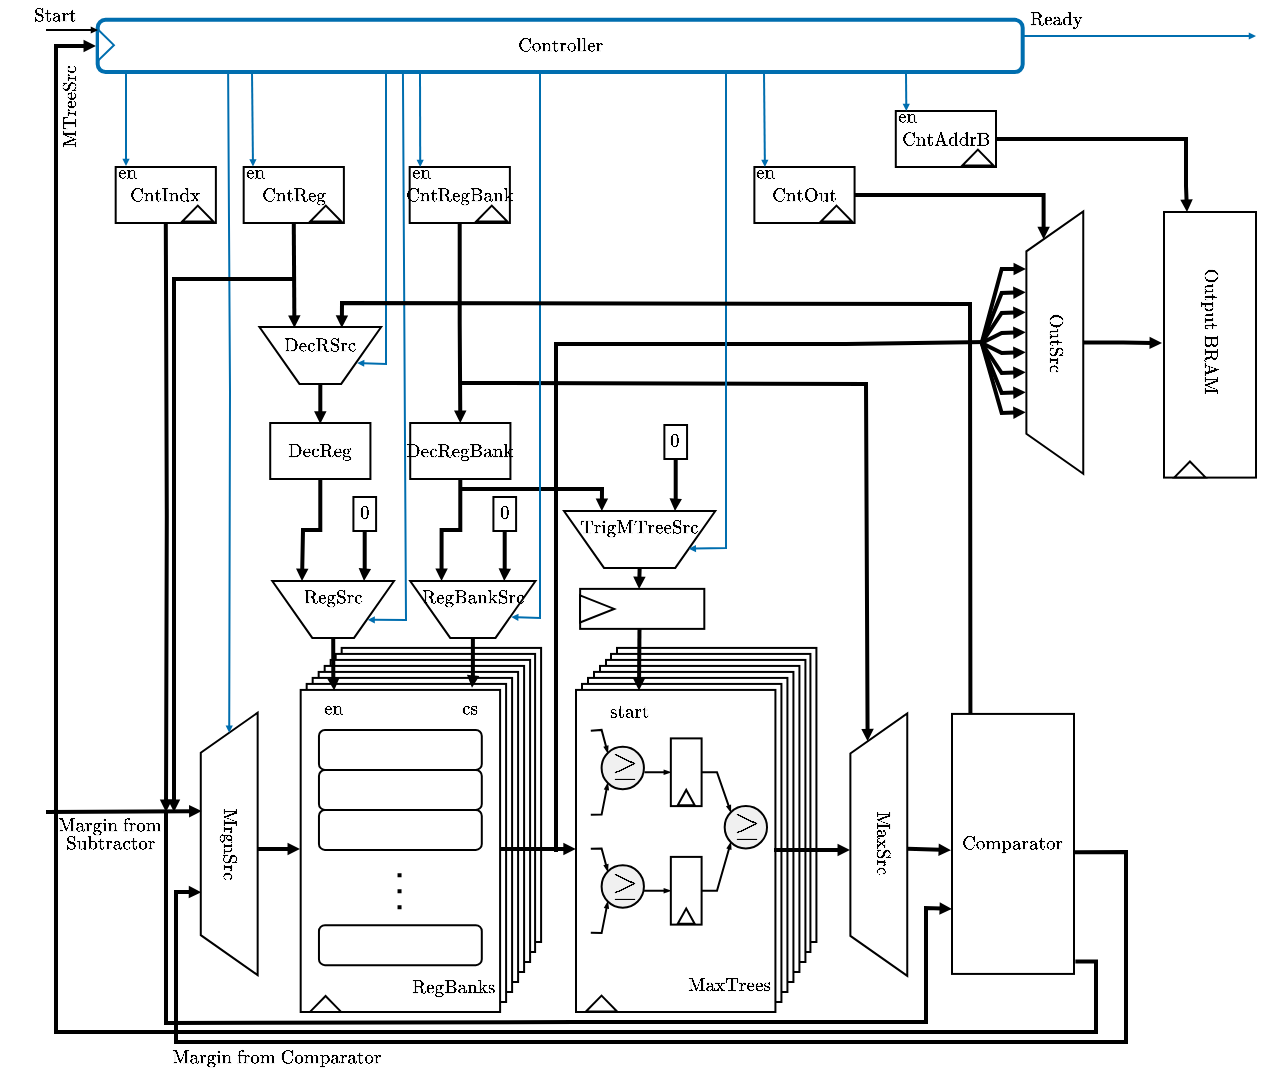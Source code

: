 <mxfile version="28.0.4">
  <diagram name="Page-1" id="qgKWTRnhQgjnjcgVLp99">
    <mxGraphModel dx="969" dy="510" grid="1" gridSize="10" guides="1" tooltips="1" connect="1" arrows="1" fold="1" page="1" pageScale="1" pageWidth="595" pageHeight="842" math="1" shadow="0">
      <root>
        <mxCell id="0" />
        <mxCell id="1" parent="0" />
        <mxCell id="4T01Y7rvJt7G6xIn6hby-263" value="" style="endArrow=block;html=1;rounded=0;endSize=1;endFill=1;strokeColor=#006EAF;" edge="1" parent="1">
          <mxGeometry width="50" height="50" relative="1" as="geometry">
            <mxPoint x="512.52" y="92.0" as="sourcePoint" />
            <mxPoint x="630" y="92" as="targetPoint" />
          </mxGeometry>
        </mxCell>
        <mxCell id="4T01Y7rvJt7G6xIn6hby-2" style="edgeStyle=orthogonalEdgeStyle;rounded=0;orthogonalLoop=1;jettySize=auto;html=1;strokeWidth=2;endArrow=block;endFill=1;endSize=1;exitX=1.011;exitY=0.952;exitDx=0;exitDy=0;exitPerimeter=0;" edge="1" parent="1" source="4T01Y7rvJt7G6xIn6hby-57">
          <mxGeometry relative="1" as="geometry">
            <mxPoint x="50" y="97" as="targetPoint" />
            <Array as="points">
              <mxPoint x="550" y="555" />
              <mxPoint x="550" y="590" />
              <mxPoint x="30" y="590" />
              <mxPoint x="30" y="97" />
            </Array>
            <mxPoint x="550" y="555" as="sourcePoint" />
          </mxGeometry>
        </mxCell>
        <mxCell id="4T01Y7rvJt7G6xIn6hby-13" value="" style="rounded=0;whiteSpace=wrap;html=1;" vertex="1" parent="1">
          <mxGeometry x="172.84" y="397.96" width="99.71" height="147.04" as="geometry" />
        </mxCell>
        <mxCell id="4T01Y7rvJt7G6xIn6hby-14" value="" style="rounded=0;whiteSpace=wrap;html=1;" vertex="1" parent="1">
          <mxGeometry x="169.84" y="400.96" width="99.71" height="149.04" as="geometry" />
        </mxCell>
        <mxCell id="4T01Y7rvJt7G6xIn6hby-16" value="" style="rounded=0;whiteSpace=wrap;html=1;" vertex="1" parent="1">
          <mxGeometry x="167.34" y="403.96" width="99.71" height="151.04" as="geometry" />
        </mxCell>
        <mxCell id="4T01Y7rvJt7G6xIn6hby-17" value="" style="rounded=0;whiteSpace=wrap;html=1;" vertex="1" parent="1">
          <mxGeometry x="164.34" y="406.96" width="99.71" height="153.04" as="geometry" />
        </mxCell>
        <mxCell id="4T01Y7rvJt7G6xIn6hby-18" value="" style="rounded=0;whiteSpace=wrap;html=1;" vertex="1" parent="1">
          <mxGeometry x="161.34" y="409.96" width="99.71" height="155.04" as="geometry" />
        </mxCell>
        <mxCell id="4T01Y7rvJt7G6xIn6hby-19" value="" style="rounded=0;whiteSpace=wrap;html=1;" vertex="1" parent="1">
          <mxGeometry x="158.34" y="412.96" width="99.71" height="157.04" as="geometry" />
        </mxCell>
        <mxCell id="4T01Y7rvJt7G6xIn6hby-20" value="" style="rounded=0;whiteSpace=wrap;html=1;" vertex="1" parent="1">
          <mxGeometry x="155.34" y="415.96" width="99.71" height="159.04" as="geometry" />
        </mxCell>
        <mxCell id="4T01Y7rvJt7G6xIn6hby-24" value="" style="endArrow=block;html=1;rounded=0;exitX=0.764;exitY=1.013;exitDx=0;exitDy=0;exitPerimeter=0;entryX=-0.005;entryY=0.335;entryDx=0;entryDy=0;entryPerimeter=0;endSize=1;endFill=1;strokeWidth=2;" edge="1" parent="1">
          <mxGeometry width="50" height="50" relative="1" as="geometry">
            <mxPoint x="117.0" y="498.5" as="sourcePoint" />
            <mxPoint x="152.0" y="498.5" as="targetPoint" />
          </mxGeometry>
        </mxCell>
        <mxCell id="4T01Y7rvJt7G6xIn6hby-29" value="" style="rounded=0;whiteSpace=wrap;html=1;" vertex="1" parent="1">
          <mxGeometry x="152.34" y="418.96" width="99.71" height="161.04" as="geometry" />
        </mxCell>
        <mxCell id="4T01Y7rvJt7G6xIn6hby-33" value="" style="rounded=1;whiteSpace=wrap;html=1;" vertex="1" parent="1">
          <mxGeometry x="161.48" y="478.96" width="81.42" height="20" as="geometry" />
        </mxCell>
        <mxCell id="4T01Y7rvJt7G6xIn6hby-34" value="" style="rounded=1;whiteSpace=wrap;html=1;" vertex="1" parent="1">
          <mxGeometry x="161.48" y="458.96" width="81.42" height="20" as="geometry" />
        </mxCell>
        <mxCell id="4T01Y7rvJt7G6xIn6hby-35" value="" style="rounded=1;whiteSpace=wrap;html=1;" vertex="1" parent="1">
          <mxGeometry x="161.48" y="438.96" width="81.42" height="20" as="geometry" />
        </mxCell>
        <mxCell id="4T01Y7rvJt7G6xIn6hby-36" value="" style="endArrow=none;dashed=1;html=1;dashPattern=1 3;strokeWidth=2;rounded=0;" edge="1" parent="1">
          <mxGeometry width="50" height="50" relative="1" as="geometry">
            <mxPoint x="201.77" y="510.57" as="sourcePoint" />
            <mxPoint x="201.77" y="530.57" as="targetPoint" />
          </mxGeometry>
        </mxCell>
        <mxCell id="4T01Y7rvJt7G6xIn6hby-37" value="" style="rounded=1;whiteSpace=wrap;html=1;" vertex="1" parent="1">
          <mxGeometry x="161.48" y="536.57" width="81.42" height="20" as="geometry" />
        </mxCell>
        <mxCell id="4T01Y7rvJt7G6xIn6hby-38" value="&lt;font style=&quot;font-size: 8px;&quot;&gt;$$\text{en}$$&lt;/font&gt;" style="text;html=1;align=center;verticalAlign=middle;whiteSpace=wrap;rounded=0;" vertex="1" parent="1">
          <mxGeometry x="163.32" y="425.19" width="10.52" height="7.54" as="geometry" />
        </mxCell>
        <mxCell id="4T01Y7rvJt7G6xIn6hby-39" value="&lt;font style=&quot;font-size: 8px;&quot;&gt;$$\text{cs}$$&lt;/font&gt;" style="text;html=1;align=center;verticalAlign=middle;whiteSpace=wrap;rounded=0;" vertex="1" parent="1">
          <mxGeometry x="231.5" y="425.19" width="9.1" height="7.54" as="geometry" />
        </mxCell>
        <mxCell id="4T01Y7rvJt7G6xIn6hby-42" value="" style="shape=trapezoid;perimeter=trapezoidPerimeter;whiteSpace=wrap;html=1;fixedSize=1;rotation=-90;fillColor=#FFFFFF;strokeWidth=1;" vertex="1" parent="1">
          <mxGeometry x="375.8" y="482.13" width="131.22" height="28.44" as="geometry" />
        </mxCell>
        <mxCell id="4T01Y7rvJt7G6xIn6hby-57" value="&lt;h5&gt;&lt;font face=&quot;Helvetica&quot; style=&quot;font-size: 8px;&quot;&gt;$$\text{Comparator}$$&lt;/font&gt;&lt;/h5&gt;" style="rounded=0;whiteSpace=wrap;html=1;rotation=0;" vertex="1" parent="1">
          <mxGeometry x="478" y="430.96" width="61" height="130" as="geometry" />
        </mxCell>
        <mxCell id="4T01Y7rvJt7G6xIn6hby-58" value="" style="shape=trapezoid;perimeter=trapezoidPerimeter;whiteSpace=wrap;html=1;fixedSize=1;rotation=-90;fillColor=#FFFFFF;strokeWidth=1;" vertex="1" parent="1">
          <mxGeometry x="51.0" y="481.74" width="131.22" height="28.44" as="geometry" />
        </mxCell>
        <mxCell id="4T01Y7rvJt7G6xIn6hby-59" value="" style="endArrow=block;html=1;rounded=0;exitX=0.5;exitY=1;exitDx=0;exitDy=0;entryX=-0.008;entryY=0.524;entryDx=0;entryDy=0;endSize=1;endFill=1;strokeWidth=2;entryPerimeter=0;" edge="1" parent="1" target="4T01Y7rvJt7G6xIn6hby-57">
          <mxGeometry width="50" height="50" relative="1" as="geometry">
            <mxPoint x="455.63" y="498.35" as="sourcePoint" />
            <mxPoint x="478" y="497.96" as="targetPoint" />
          </mxGeometry>
        </mxCell>
        <mxCell id="4T01Y7rvJt7G6xIn6hby-60" value="" style="shape=trapezoid;perimeter=trapezoidPerimeter;whiteSpace=wrap;html=1;fixedSize=1;rotation=-180;fillColor=#FFFFFF;strokeWidth=1;" vertex="1" parent="1">
          <mxGeometry x="138.15" y="364.5" width="60.87" height="28.44" as="geometry" />
        </mxCell>
        <mxCell id="4T01Y7rvJt7G6xIn6hby-61" value="" style="shape=trapezoid;perimeter=trapezoidPerimeter;whiteSpace=wrap;html=1;fixedSize=1;rotation=-180;fillColor=#FFFFFF;strokeWidth=1;" vertex="1" parent="1">
          <mxGeometry x="207.11" y="364.5" width="62.65" height="28.44" as="geometry" />
        </mxCell>
        <mxCell id="4T01Y7rvJt7G6xIn6hby-62" value="&lt;font style=&quot;font-size: 8px;&quot;&gt;$$\text{RegBankSrc}$$&lt;/font&gt;" style="text;html=1;align=center;verticalAlign=middle;whiteSpace=wrap;rounded=0;" vertex="1" parent="1">
          <mxGeometry x="220.68" y="364.5" width="35.52" height="16.44" as="geometry" />
        </mxCell>
        <mxCell id="4T01Y7rvJt7G6xIn6hby-63" value="&lt;font style=&quot;font-size: 8px;&quot;&gt;$$\text{RegSrc}$$&lt;/font&gt;" style="text;html=1;align=center;verticalAlign=middle;whiteSpace=wrap;rounded=0;" vertex="1" parent="1">
          <mxGeometry x="150.82" y="364.5" width="35.52" height="16.44" as="geometry" />
        </mxCell>
        <mxCell id="4T01Y7rvJt7G6xIn6hby-64" style="edgeStyle=orthogonalEdgeStyle;rounded=0;orthogonalLoop=1;jettySize=auto;html=1;entryX=0.168;entryY=0.002;entryDx=0;entryDy=0;entryPerimeter=0;endSize=1;endArrow=block;endFill=1;strokeWidth=2;" edge="1" parent="1" source="4T01Y7rvJt7G6xIn6hby-60" target="4T01Y7rvJt7G6xIn6hby-29">
          <mxGeometry relative="1" as="geometry" />
        </mxCell>
        <mxCell id="4T01Y7rvJt7G6xIn6hby-65" style="edgeStyle=orthogonalEdgeStyle;rounded=0;orthogonalLoop=1;jettySize=auto;html=1;entryX=0.829;entryY=0.012;entryDx=0;entryDy=0;entryPerimeter=0;endSize=1;endArrow=block;endFill=1;strokeWidth=2;" edge="1" parent="1" source="4T01Y7rvJt7G6xIn6hby-61" target="4T01Y7rvJt7G6xIn6hby-20">
          <mxGeometry relative="1" as="geometry" />
        </mxCell>
        <mxCell id="4T01Y7rvJt7G6xIn6hby-95" value="" style="endArrow=block;html=1;rounded=0;entryX=0.587;entryY=-0.022;entryDx=0;entryDy=0;entryPerimeter=0;endSize=1;endFill=1;strokeWidth=2;" edge="1" parent="1">
          <mxGeometry width="50" height="50" relative="1" as="geometry">
            <mxPoint x="25" y="480" as="sourcePoint" />
            <mxPoint x="102.764" y="479.544" as="targetPoint" />
          </mxGeometry>
        </mxCell>
        <mxCell id="4T01Y7rvJt7G6xIn6hby-97" style="edgeStyle=orthogonalEdgeStyle;rounded=0;orthogonalLoop=1;jettySize=auto;html=1;entryX=0.25;entryY=1;entryDx=0;entryDy=0;endSize=1;strokeWidth=2;endArrow=block;endFill=1;" edge="1" parent="1" source="4T01Y7rvJt7G6xIn6hby-98" target="4T01Y7rvJt7G6xIn6hby-61">
          <mxGeometry relative="1" as="geometry" />
        </mxCell>
        <mxCell id="4T01Y7rvJt7G6xIn6hby-98" value="&lt;font style=&quot;font-size: 8px;&quot;&gt;$$0$$&lt;/font&gt;" style="rounded=0;whiteSpace=wrap;html=1;" vertex="1" parent="1">
          <mxGeometry x="248.71" y="322.5" width="11.34" height="17" as="geometry" />
        </mxCell>
        <mxCell id="4T01Y7rvJt7G6xIn6hby-99" style="edgeStyle=orthogonalEdgeStyle;rounded=0;orthogonalLoop=1;jettySize=auto;html=1;entryX=0.75;entryY=1;entryDx=0;entryDy=0;endSize=1;endArrow=block;endFill=1;strokeWidth=2;" edge="1" parent="1" source="4T01Y7rvJt7G6xIn6hby-100" target="4T01Y7rvJt7G6xIn6hby-61">
          <mxGeometry relative="1" as="geometry" />
        </mxCell>
        <mxCell id="4T01Y7rvJt7G6xIn6hby-100" value="&lt;font style=&quot;font-size: 8px;&quot;&gt;$$\text{DecRegBank}$$&lt;/font&gt;" style="rounded=0;whiteSpace=wrap;html=1;" vertex="1" parent="1">
          <mxGeometry x="207.11" y="285.5" width="50.1" height="28" as="geometry" />
        </mxCell>
        <mxCell id="4T01Y7rvJt7G6xIn6hby-101" style="edgeStyle=orthogonalEdgeStyle;rounded=0;orthogonalLoop=1;jettySize=auto;html=1;entryX=0.25;entryY=1;entryDx=0;entryDy=0;endSize=1;strokeWidth=2;endArrow=block;endFill=1;" edge="1" parent="1" source="4T01Y7rvJt7G6xIn6hby-102">
          <mxGeometry relative="1" as="geometry">
            <mxPoint x="184.0" y="364.5" as="targetPoint" />
          </mxGeometry>
        </mxCell>
        <mxCell id="4T01Y7rvJt7G6xIn6hby-102" value="&lt;font style=&quot;font-size: 8px;&quot;&gt;$$0$$&lt;/font&gt;" style="rounded=0;whiteSpace=wrap;html=1;" vertex="1" parent="1">
          <mxGeometry x="178.71" y="322.5" width="11.34" height="17" as="geometry" />
        </mxCell>
        <mxCell id="4T01Y7rvJt7G6xIn6hby-103" style="edgeStyle=orthogonalEdgeStyle;rounded=0;orthogonalLoop=1;jettySize=auto;html=1;entryX=0.75;entryY=1;entryDx=0;entryDy=0;endSize=1;endArrow=block;endFill=1;strokeWidth=2;" edge="1" parent="1" source="4T01Y7rvJt7G6xIn6hby-104">
          <mxGeometry relative="1" as="geometry">
            <mxPoint x="153.0" y="364.5" as="targetPoint" />
          </mxGeometry>
        </mxCell>
        <mxCell id="4T01Y7rvJt7G6xIn6hby-104" value="&lt;font style=&quot;font-size: 8px;&quot;&gt;$$\text{DecReg}$$&lt;/font&gt;" style="rounded=0;whiteSpace=wrap;html=1;" vertex="1" parent="1">
          <mxGeometry x="137.11" y="285.5" width="50.1" height="28" as="geometry" />
        </mxCell>
        <mxCell id="4T01Y7rvJt7G6xIn6hby-105" style="edgeStyle=orthogonalEdgeStyle;rounded=0;orthogonalLoop=1;jettySize=auto;html=1;entryX=0.5;entryY=0;entryDx=0;entryDy=0;endSize=1;endArrow=block;endFill=1;strokeWidth=2;" edge="1" parent="1" source="4T01Y7rvJt7G6xIn6hby-106" target="4T01Y7rvJt7G6xIn6hby-104">
          <mxGeometry relative="1" as="geometry" />
        </mxCell>
        <mxCell id="4T01Y7rvJt7G6xIn6hby-106" value="" style="shape=trapezoid;perimeter=trapezoidPerimeter;whiteSpace=wrap;html=1;fixedSize=1;rotation=-180;fillColor=#FFFFFF;strokeWidth=1;flipH=0;flipV=0;direction=east;" vertex="1" parent="1">
          <mxGeometry x="131.72" y="237.5" width="60.87" height="28.44" as="geometry" />
        </mxCell>
        <mxCell id="4T01Y7rvJt7G6xIn6hby-107" value="&lt;font style=&quot;font-size: 8px;&quot;&gt;$$\text{DecRSrc}$$&lt;/font&gt;" style="text;html=1;align=center;verticalAlign=middle;whiteSpace=wrap;rounded=0;" vertex="1" parent="1">
          <mxGeometry x="140.74" y="240.5" width="42.84" height="12.56" as="geometry" />
        </mxCell>
        <mxCell id="4T01Y7rvJt7G6xIn6hby-109" value="" style="shape=trapezoid;perimeter=trapezoidPerimeter;whiteSpace=wrap;html=1;fixedSize=1;rotation=180;fillColor=#FFFFFF;strokeWidth=1;" vertex="1" parent="1">
          <mxGeometry x="284" y="329.505" width="75.65" height="28.44" as="geometry" />
        </mxCell>
        <mxCell id="4T01Y7rvJt7G6xIn6hby-110" value="" style="group;rotation=90;" vertex="1" connectable="0" parent="1">
          <mxGeometry x="307" y="343.505" width="32.22" height="62.09" as="geometry" />
        </mxCell>
        <mxCell id="4T01Y7rvJt7G6xIn6hby-111" value="" style="rounded=0;whiteSpace=wrap;html=1;rotation=90;" vertex="1" parent="4T01Y7rvJt7G6xIn6hby-110">
          <mxGeometry x="6.11" y="3.89" width="20" height="62.09" as="geometry" />
        </mxCell>
        <mxCell id="4T01Y7rvJt7G6xIn6hby-112" value="" style="triangle;whiteSpace=wrap;html=1;rotation=0;" vertex="1" parent="4T01Y7rvJt7G6xIn6hby-110">
          <mxGeometry x="-14.98" y="28.15" width="17.09" height="13.57" as="geometry" />
        </mxCell>
        <mxCell id="4T01Y7rvJt7G6xIn6hby-113" value="&lt;font style=&quot;font-size: 8px;&quot;&gt;$$\text{TrigMTreeSrc}$$&lt;/font&gt;" style="text;html=1;align=center;verticalAlign=middle;whiteSpace=wrap;rounded=0;rotation=0;" vertex="1" parent="1">
          <mxGeometry x="291.82" y="328.505" width="60" height="18" as="geometry" />
        </mxCell>
        <mxCell id="4T01Y7rvJt7G6xIn6hby-114" value="" style="endArrow=block;html=1;rounded=0;exitX=0.5;exitY=0;exitDx=0;exitDy=0;entryX=0.006;entryY=0.525;entryDx=0;entryDy=0;entryPerimeter=0;endSize=1;endFill=1;strokeWidth=2;" edge="1" parent="1" source="4T01Y7rvJt7G6xIn6hby-109" target="4T01Y7rvJt7G6xIn6hby-111">
          <mxGeometry width="50" height="50" relative="1" as="geometry">
            <mxPoint x="280" y="359.505" as="sourcePoint" />
            <mxPoint x="330" y="409.505" as="targetPoint" />
          </mxGeometry>
        </mxCell>
        <mxCell id="4T01Y7rvJt7G6xIn6hby-115" style="edgeStyle=orthogonalEdgeStyle;rounded=0;orthogonalLoop=1;jettySize=auto;html=1;entryX=0.25;entryY=1;entryDx=0;entryDy=0;endSize=1;strokeWidth=2;endArrow=block;endFill=1;" edge="1" parent="1" source="4T01Y7rvJt7G6xIn6hby-116">
          <mxGeometry relative="1" as="geometry">
            <mxPoint x="339.48" y="329.5" as="targetPoint" />
          </mxGeometry>
        </mxCell>
        <mxCell id="4T01Y7rvJt7G6xIn6hby-116" value="&lt;font style=&quot;font-size: 8px;&quot;&gt;$$0$$&lt;/font&gt;" style="rounded=0;whiteSpace=wrap;html=1;" vertex="1" parent="1">
          <mxGeometry x="334.19" y="286.5" width="11.34" height="17" as="geometry" />
        </mxCell>
        <mxCell id="4T01Y7rvJt7G6xIn6hby-117" value="" style="endArrow=block;html=1;rounded=0;entryX=0.75;entryY=1;entryDx=0;entryDy=0;strokeWidth=2;endFill=1;endSize=1;" edge="1" parent="1" target="4T01Y7rvJt7G6xIn6hby-109">
          <mxGeometry width="50" height="50" relative="1" as="geometry">
            <mxPoint x="233.0" y="318.5" as="sourcePoint" />
            <mxPoint x="395" y="318.5" as="targetPoint" />
            <Array as="points">
              <mxPoint x="303" y="318.5" />
            </Array>
          </mxGeometry>
        </mxCell>
        <mxCell id="4T01Y7rvJt7G6xIn6hby-166" value="" style="endArrow=block;html=1;rounded=0;strokeWidth=2;endSize=1;endFill=1;entryX=0;entryY=0.75;entryDx=0;entryDy=0;" edge="1" parent="1" target="4T01Y7rvJt7G6xIn6hby-57">
          <mxGeometry width="50" height="50" relative="1" as="geometry">
            <mxPoint x="85" y="480" as="sourcePoint" />
            <mxPoint x="95.0" y="564.5" as="targetPoint" />
            <Array as="points">
              <mxPoint x="85.0" y="555.5" />
              <mxPoint x="85.0" y="585.5" />
              <mxPoint x="290" y="585" />
              <mxPoint x="465" y="585" />
              <mxPoint x="465" y="556" />
              <mxPoint x="465" y="528" />
            </Array>
          </mxGeometry>
        </mxCell>
        <mxCell id="4T01Y7rvJt7G6xIn6hby-167" value="" style="endArrow=block;html=1;rounded=0;entryX=0.316;entryY=0.008;entryDx=0;entryDy=0;entryPerimeter=0;endSize=1;endFill=1;strokeWidth=2;exitX=1.003;exitY=0.532;exitDx=0;exitDy=0;exitPerimeter=0;" edge="1" parent="1" source="4T01Y7rvJt7G6xIn6hby-57" target="4T01Y7rvJt7G6xIn6hby-58">
          <mxGeometry width="50" height="50" relative="1" as="geometry">
            <mxPoint x="540" y="500" as="sourcePoint" />
            <mxPoint x="98.565" y="555.43" as="targetPoint" />
            <Array as="points">
              <mxPoint x="565" y="500" />
              <mxPoint x="565" y="595" />
              <mxPoint x="330" y="595" />
              <mxPoint x="90" y="595" />
              <mxPoint x="90" y="520" />
            </Array>
          </mxGeometry>
        </mxCell>
        <mxCell id="4T01Y7rvJt7G6xIn6hby-168" value="" style="endArrow=none;html=1;rounded=0;endSize=1;endFill=1;strokeWidth=2;startFill=0;" edge="1" parent="1">
          <mxGeometry width="50" height="50" relative="1" as="geometry">
            <mxPoint x="280" y="500" as="sourcePoint" />
            <mxPoint x="495" y="245" as="targetPoint" />
            <Array as="points">
              <mxPoint x="280" y="246" />
              <mxPoint x="385" y="246" />
              <mxPoint x="425" y="246" />
            </Array>
          </mxGeometry>
        </mxCell>
        <mxCell id="4T01Y7rvJt7G6xIn6hby-169" style="edgeStyle=orthogonalEdgeStyle;rounded=0;orthogonalLoop=1;jettySize=auto;html=1;endSize=1;endArrow=block;endFill=1;strokeWidth=2;" edge="1" parent="1" source="4T01Y7rvJt7G6xIn6hby-170">
          <mxGeometry relative="1" as="geometry">
            <mxPoint x="583" y="245.5" as="targetPoint" />
          </mxGeometry>
        </mxCell>
        <mxCell id="4T01Y7rvJt7G6xIn6hby-170" value="" style="shape=trapezoid;perimeter=trapezoidPerimeter;whiteSpace=wrap;html=1;fixedSize=1;rotation=-90;fillColor=#FFFFFF;strokeWidth=1;" vertex="1" parent="1">
          <mxGeometry x="463.8" y="231.06" width="131.22" height="28.44" as="geometry" />
        </mxCell>
        <mxCell id="4T01Y7rvJt7G6xIn6hby-171" value="" style="endArrow=block;html=1;rounded=0;entryX=-0.005;entryY=0.335;entryDx=0;entryDy=0;entryPerimeter=0;endSize=1;endFill=1;strokeWidth=2;" edge="1" parent="1">
          <mxGeometry width="50" height="50" relative="1" as="geometry">
            <mxPoint x="492.84" y="245.5" as="sourcePoint" />
            <mxPoint x="514.86" y="220.16" as="targetPoint" />
            <Array as="points">
              <mxPoint x="502.84" y="220.5" />
            </Array>
          </mxGeometry>
        </mxCell>
        <mxCell id="4T01Y7rvJt7G6xIn6hby-172" value="" style="endArrow=block;html=1;rounded=0;entryX=-0.005;entryY=0.335;entryDx=0;entryDy=0;entryPerimeter=0;endSize=1;endFill=1;strokeWidth=2;" edge="1" parent="1">
          <mxGeometry width="50" height="50" relative="1" as="geometry">
            <mxPoint x="492.84" y="245.5" as="sourcePoint" />
            <mxPoint x="514.86" y="230.16" as="targetPoint" />
            <Array as="points">
              <mxPoint x="502.84" y="230.5" />
            </Array>
          </mxGeometry>
        </mxCell>
        <mxCell id="4T01Y7rvJt7G6xIn6hby-173" value="" style="endArrow=block;html=1;rounded=0;entryX=-0.005;entryY=0.335;entryDx=0;entryDy=0;entryPerimeter=0;endSize=1;endFill=1;strokeWidth=2;" edge="1" parent="1">
          <mxGeometry width="50" height="50" relative="1" as="geometry">
            <mxPoint x="492.84" y="245.5" as="sourcePoint" />
            <mxPoint x="514.86" y="240.16" as="targetPoint" />
            <Array as="points">
              <mxPoint x="502.84" y="240.5" />
            </Array>
          </mxGeometry>
        </mxCell>
        <mxCell id="4T01Y7rvJt7G6xIn6hby-174" value="" style="endArrow=block;html=1;rounded=0;entryX=-0.005;entryY=0.335;entryDx=0;entryDy=0;entryPerimeter=0;endSize=1;endFill=1;strokeWidth=2;" edge="1" parent="1">
          <mxGeometry width="50" height="50" relative="1" as="geometry">
            <mxPoint x="492.84" y="245.5" as="sourcePoint" />
            <mxPoint x="514.86" y="250.16" as="targetPoint" />
            <Array as="points">
              <mxPoint x="502.84" y="250.5" />
            </Array>
          </mxGeometry>
        </mxCell>
        <mxCell id="4T01Y7rvJt7G6xIn6hby-175" value="" style="endArrow=block;html=1;rounded=0;entryX=-0.005;entryY=0.335;entryDx=0;entryDy=0;entryPerimeter=0;endSize=1;endFill=1;strokeWidth=2;" edge="1" parent="1">
          <mxGeometry width="50" height="50" relative="1" as="geometry">
            <mxPoint x="492.84" y="245.5" as="sourcePoint" />
            <mxPoint x="514.86" y="260.16" as="targetPoint" />
            <Array as="points">
              <mxPoint x="502.84" y="260.5" />
            </Array>
          </mxGeometry>
        </mxCell>
        <mxCell id="4T01Y7rvJt7G6xIn6hby-176" value="" style="endArrow=block;html=1;rounded=0;entryX=-0.005;entryY=0.335;entryDx=0;entryDy=0;entryPerimeter=0;endSize=1;endFill=1;strokeWidth=2;" edge="1" parent="1">
          <mxGeometry width="50" height="50" relative="1" as="geometry">
            <mxPoint x="492.84" y="245.5" as="sourcePoint" />
            <mxPoint x="514.86" y="270.16" as="targetPoint" />
            <Array as="points">
              <mxPoint x="502.84" y="270.5" />
            </Array>
          </mxGeometry>
        </mxCell>
        <mxCell id="4T01Y7rvJt7G6xIn6hby-177" value="" style="endArrow=block;html=1;rounded=0;entryX=-0.005;entryY=0.335;entryDx=0;entryDy=0;entryPerimeter=0;endSize=1;endFill=1;strokeWidth=2;" edge="1" parent="1">
          <mxGeometry width="50" height="50" relative="1" as="geometry">
            <mxPoint x="492.84" y="245.5" as="sourcePoint" />
            <mxPoint x="514.86" y="280.16" as="targetPoint" />
            <Array as="points">
              <mxPoint x="502.84" y="280.5" />
            </Array>
          </mxGeometry>
        </mxCell>
        <mxCell id="4T01Y7rvJt7G6xIn6hby-178" value="" style="endArrow=block;html=1;rounded=0;entryX=-0.005;entryY=0.335;entryDx=0;entryDy=0;entryPerimeter=0;endSize=1;endFill=1;strokeWidth=2;" edge="1" parent="1">
          <mxGeometry width="50" height="50" relative="1" as="geometry">
            <mxPoint x="492.84" y="245.5" as="sourcePoint" />
            <mxPoint x="515" y="208.5" as="targetPoint" />
            <Array as="points">
              <mxPoint x="502.84" y="208.5" />
            </Array>
          </mxGeometry>
        </mxCell>
        <mxCell id="4T01Y7rvJt7G6xIn6hby-179" style="edgeStyle=orthogonalEdgeStyle;rounded=0;orthogonalLoop=1;jettySize=auto;html=1;endSize=1;strokeWidth=2;endArrow=block;endFill=1;startFill=0;exitX=0.5;exitY=1;exitDx=0;exitDy=0;" edge="1" parent="1">
          <mxGeometry relative="1" as="geometry">
            <mxPoint x="85" y="480" as="targetPoint" />
            <mxPoint x="84.89" y="182.5" as="sourcePoint" />
          </mxGeometry>
        </mxCell>
        <mxCell id="4T01Y7rvJt7G6xIn6hby-180" value="" style="group" vertex="1" connectable="0" parent="1">
          <mxGeometry x="59.84" y="157.5" width="50.1" height="28" as="geometry" />
        </mxCell>
        <mxCell id="4T01Y7rvJt7G6xIn6hby-181" value="&lt;font style=&quot;font-size: 8px;&quot;&gt;$$\text{CntIndx}$$&lt;/font&gt;" style="rounded=0;whiteSpace=wrap;html=1;" vertex="1" parent="4T01Y7rvJt7G6xIn6hby-180">
          <mxGeometry width="50.1" height="28" as="geometry" />
        </mxCell>
        <mxCell id="4T01Y7rvJt7G6xIn6hby-182" value="" style="triangle;whiteSpace=wrap;html=1;rotation=-90;" vertex="1" parent="4T01Y7rvJt7G6xIn6hby-180">
          <mxGeometry x="37.08" y="15.51" width="7.95" height="15.57" as="geometry" />
        </mxCell>
        <mxCell id="4T01Y7rvJt7G6xIn6hby-183" value="&lt;font style=&quot;font-size: 8px;&quot;&gt;$$\text{en}$$&lt;/font&gt;" style="text;html=1;align=center;verticalAlign=middle;whiteSpace=wrap;rounded=0;" vertex="1" parent="4T01Y7rvJt7G6xIn6hby-180">
          <mxGeometry x="1.137e-13" width="10.52" height="7.54" as="geometry" />
        </mxCell>
        <mxCell id="4T01Y7rvJt7G6xIn6hby-184" value="" style="group" vertex="1" connectable="0" parent="1">
          <mxGeometry x="123.84" y="157.5" width="50.1" height="28" as="geometry" />
        </mxCell>
        <mxCell id="4T01Y7rvJt7G6xIn6hby-185" value="&lt;font style=&quot;font-size: 8px;&quot;&gt;$$\text{CntReg}$$&lt;/font&gt;" style="rounded=0;whiteSpace=wrap;html=1;" vertex="1" parent="4T01Y7rvJt7G6xIn6hby-184">
          <mxGeometry width="50.1" height="28" as="geometry" />
        </mxCell>
        <mxCell id="4T01Y7rvJt7G6xIn6hby-186" value="" style="triangle;whiteSpace=wrap;html=1;rotation=-90;" vertex="1" parent="4T01Y7rvJt7G6xIn6hby-184">
          <mxGeometry x="37.08" y="15.51" width="7.95" height="15.57" as="geometry" />
        </mxCell>
        <mxCell id="4T01Y7rvJt7G6xIn6hby-187" value="&lt;font style=&quot;font-size: 8px;&quot;&gt;$$\text{en}$$&lt;/font&gt;" style="text;html=1;align=center;verticalAlign=middle;whiteSpace=wrap;rounded=0;" vertex="1" parent="4T01Y7rvJt7G6xIn6hby-184">
          <mxGeometry x="1.137e-13" width="10.52" height="7.54" as="geometry" />
        </mxCell>
        <mxCell id="4T01Y7rvJt7G6xIn6hby-188" value="" style="endArrow=block;html=1;rounded=0;exitX=0.5;exitY=1;exitDx=0;exitDy=0;entryX=0.501;entryY=-0.204;entryDx=0;entryDy=0;entryPerimeter=0;endSize=1;endFill=1;strokeWidth=2;" edge="1" parent="1" source="4T01Y7rvJt7G6xIn6hby-185">
          <mxGeometry width="50" height="50" relative="1" as="geometry">
            <mxPoint x="171.84" y="285.5" as="sourcePoint" />
            <mxPoint x="149.203" y="237.938" as="targetPoint" />
          </mxGeometry>
        </mxCell>
        <mxCell id="4T01Y7rvJt7G6xIn6hby-189" value="" style="group" vertex="1" connectable="0" parent="1">
          <mxGeometry x="206.84" y="157.5" width="50.1" height="28" as="geometry" />
        </mxCell>
        <mxCell id="4T01Y7rvJt7G6xIn6hby-190" value="&lt;font style=&quot;font-size: 8px;&quot;&gt;$$\text{CntRegBank}$$&lt;/font&gt;" style="rounded=0;whiteSpace=wrap;html=1;" vertex="1" parent="4T01Y7rvJt7G6xIn6hby-189">
          <mxGeometry width="50.1" height="28" as="geometry" />
        </mxCell>
        <mxCell id="4T01Y7rvJt7G6xIn6hby-191" value="" style="triangle;whiteSpace=wrap;html=1;rotation=-90;" vertex="1" parent="4T01Y7rvJt7G6xIn6hby-189">
          <mxGeometry x="37.08" y="15.51" width="7.95" height="15.57" as="geometry" />
        </mxCell>
        <mxCell id="4T01Y7rvJt7G6xIn6hby-192" value="&lt;font style=&quot;font-size: 8px;&quot;&gt;$$\text{en}$$&lt;/font&gt;" style="text;html=1;align=center;verticalAlign=middle;whiteSpace=wrap;rounded=0;" vertex="1" parent="4T01Y7rvJt7G6xIn6hby-189">
          <mxGeometry x="1.137e-13" width="10.52" height="7.54" as="geometry" />
        </mxCell>
        <mxCell id="4T01Y7rvJt7G6xIn6hby-193" style="edgeStyle=orthogonalEdgeStyle;rounded=0;orthogonalLoop=1;jettySize=auto;html=1;entryX=0.5;entryY=0;entryDx=0;entryDy=0;strokeWidth=2;endArrow=block;endFill=1;endSize=1;" edge="1" parent="1" source="4T01Y7rvJt7G6xIn6hby-190" target="4T01Y7rvJt7G6xIn6hby-100">
          <mxGeometry relative="1" as="geometry" />
        </mxCell>
        <mxCell id="4T01Y7rvJt7G6xIn6hby-194" value="" style="group" vertex="1" connectable="0" parent="1">
          <mxGeometry x="379.19" y="157.5" width="50.1" height="28" as="geometry" />
        </mxCell>
        <mxCell id="4T01Y7rvJt7G6xIn6hby-195" value="&lt;font style=&quot;font-size: 8px;&quot;&gt;$$\text{CntOut}$$&lt;/font&gt;" style="rounded=0;whiteSpace=wrap;html=1;" vertex="1" parent="4T01Y7rvJt7G6xIn6hby-194">
          <mxGeometry width="50.1" height="28" as="geometry" />
        </mxCell>
        <mxCell id="4T01Y7rvJt7G6xIn6hby-196" value="" style="triangle;whiteSpace=wrap;html=1;rotation=-90;" vertex="1" parent="4T01Y7rvJt7G6xIn6hby-194">
          <mxGeometry x="37.08" y="15.51" width="7.95" height="15.57" as="geometry" />
        </mxCell>
        <mxCell id="4T01Y7rvJt7G6xIn6hby-197" value="&lt;font style=&quot;font-size: 8px;&quot;&gt;$$\text{en}$$&lt;/font&gt;" style="text;html=1;align=center;verticalAlign=middle;whiteSpace=wrap;rounded=0;" vertex="1" parent="4T01Y7rvJt7G6xIn6hby-194">
          <mxGeometry width="10.52" height="7.54" as="geometry" />
        </mxCell>
        <mxCell id="4T01Y7rvJt7G6xIn6hby-199" style="edgeStyle=orthogonalEdgeStyle;rounded=0;orthogonalLoop=1;jettySize=auto;html=1;entryX=1;entryY=0.25;entryDx=0;entryDy=0;strokeWidth=2;endArrow=block;endFill=1;endSize=1;" edge="1" parent="1" source="4T01Y7rvJt7G6xIn6hby-195" target="4T01Y7rvJt7G6xIn6hby-170">
          <mxGeometry relative="1" as="geometry">
            <Array as="points">
              <mxPoint x="524" y="172" />
            </Array>
          </mxGeometry>
        </mxCell>
        <mxCell id="4T01Y7rvJt7G6xIn6hby-200" value="" style="group" vertex="1" connectable="0" parent="1">
          <mxGeometry x="449.9" y="129.5" width="50.1" height="28" as="geometry" />
        </mxCell>
        <mxCell id="4T01Y7rvJt7G6xIn6hby-202" value="&lt;font style=&quot;font-size: 8px;&quot;&gt;$$\text{CntAddrB}$$&lt;/font&gt;" style="rounded=0;whiteSpace=wrap;html=1;" vertex="1" parent="4T01Y7rvJt7G6xIn6hby-200">
          <mxGeometry width="50.1" height="28" as="geometry" />
        </mxCell>
        <mxCell id="4T01Y7rvJt7G6xIn6hby-203" value="" style="triangle;whiteSpace=wrap;html=1;rotation=-90;" vertex="1" parent="4T01Y7rvJt7G6xIn6hby-200">
          <mxGeometry x="37.08" y="15.51" width="7.95" height="15.57" as="geometry" />
        </mxCell>
        <mxCell id="4T01Y7rvJt7G6xIn6hby-204" value="&lt;font style=&quot;font-size: 8px;&quot;&gt;$$\text{en}$$&lt;/font&gt;" style="text;html=1;align=center;verticalAlign=middle;whiteSpace=wrap;rounded=0;" vertex="1" parent="4T01Y7rvJt7G6xIn6hby-200">
          <mxGeometry width="10.52" height="7.54" as="geometry" />
        </mxCell>
        <mxCell id="4T01Y7rvJt7G6xIn6hby-205" value="" style="endArrow=block;html=1;rounded=0;entryX=1;entryY=0.25;entryDx=0;entryDy=0;strokeWidth=2;endFill=1;endSize=1;" edge="1" parent="1" target="4T01Y7rvJt7G6xIn6hby-42">
          <mxGeometry width="50" height="50" relative="1" as="geometry">
            <mxPoint x="232.84" y="265.5" as="sourcePoint" />
            <mxPoint x="451.81" y="490.678" as="targetPoint" />
            <Array as="points">
              <mxPoint x="435" y="266" />
            </Array>
          </mxGeometry>
        </mxCell>
        <mxCell id="4T01Y7rvJt7G6xIn6hby-214" value="" style="rounded=1;whiteSpace=wrap;html=1;strokeColor=#006EAF;strokeWidth=2;rotation=90;" vertex="1" parent="1">
          <mxGeometry x="269.05" y="-134.29" width="26.09" height="462.5" as="geometry" />
        </mxCell>
        <mxCell id="4T01Y7rvJt7G6xIn6hby-217" value="" style="endArrow=block;html=1;rounded=0;exitX=0.999;exitY=0.859;exitDx=0;exitDy=0;entryX=1;entryY=0.5;entryDx=0;entryDy=0;endSize=1;endFill=1;strokeColor=#006EAF;exitPerimeter=0;" edge="1" parent="1" source="4T01Y7rvJt7G6xIn6hby-214" target="4T01Y7rvJt7G6xIn6hby-58">
          <mxGeometry width="50" height="50" relative="1" as="geometry">
            <mxPoint x="116.74" y="289.5" as="sourcePoint" />
            <mxPoint x="119.29" y="640.35" as="targetPoint" />
            <Array as="points">
              <mxPoint x="117" y="269.5" />
            </Array>
          </mxGeometry>
        </mxCell>
        <mxCell id="4T01Y7rvJt7G6xIn6hby-219" value="" style="endArrow=block;html=1;rounded=0;entryX=0.093;entryY=-0.01;entryDx=0;entryDy=0;entryPerimeter=0;strokeColor=#006EAF;endFill=1;endSize=1;" edge="1" parent="1" target="4T01Y7rvJt7G6xIn6hby-185">
          <mxGeometry width="50" height="50" relative="1" as="geometry">
            <mxPoint x="128" y="110" as="sourcePoint" />
            <mxPoint x="185" y="259.5" as="targetPoint" />
            <Array as="points" />
          </mxGeometry>
        </mxCell>
        <mxCell id="4T01Y7rvJt7G6xIn6hby-220" value="" style="endArrow=block;html=1;rounded=0;entryX=0.198;entryY=0.367;entryDx=0;entryDy=0;endSize=1;endFill=1;strokeColor=#006EAF;entryPerimeter=0;" edge="1" parent="1" target="4T01Y7rvJt7G6xIn6hby-106">
          <mxGeometry width="50" height="50" relative="1" as="geometry">
            <mxPoint x="195" y="110" as="sourcePoint" />
            <mxPoint x="25" y="379.5" as="targetPoint" />
            <Array as="points">
              <mxPoint x="195" y="256" />
            </Array>
          </mxGeometry>
        </mxCell>
        <mxCell id="4T01Y7rvJt7G6xIn6hby-221" value="" style="endArrow=block;html=1;rounded=0;entryX=0.217;entryY=0.318;entryDx=0;entryDy=0;endSize=1;endFill=1;strokeColor=#006EAF;entryPerimeter=0;exitX=1.026;exitY=0.67;exitDx=0;exitDy=0;exitPerimeter=0;" edge="1" parent="1" source="4T01Y7rvJt7G6xIn6hby-214" target="4T01Y7rvJt7G6xIn6hby-60">
          <mxGeometry width="50" height="50" relative="1" as="geometry">
            <mxPoint x="201" y="110" as="sourcePoint" />
            <mxPoint x="186.055" y="537.266" as="targetPoint" />
            <Array as="points">
              <mxPoint x="205" y="384" />
            </Array>
          </mxGeometry>
        </mxCell>
        <mxCell id="4T01Y7rvJt7G6xIn6hby-222" value="" style="endArrow=block;html=1;rounded=0;entryX=0.5;entryY=0;entryDx=0;entryDy=0;strokeColor=#006EAF;endSize=1;endFill=1;" edge="1" parent="1" target="4T01Y7rvJt7G6xIn6hby-192">
          <mxGeometry width="50" height="50" relative="1" as="geometry">
            <mxPoint x="212" y="110" as="sourcePoint" />
            <mxPoint x="275" y="219.5" as="targetPoint" />
            <Array as="points" />
          </mxGeometry>
        </mxCell>
        <mxCell id="4T01Y7rvJt7G6xIn6hby-223" value="" style="endArrow=block;html=1;rounded=0;entryX=0.194;entryY=0.366;entryDx=0;entryDy=0;entryPerimeter=0;endSize=1;endFill=1;strokeColor=#006EAF;" edge="1" parent="1" target="4T01Y7rvJt7G6xIn6hby-61">
          <mxGeometry width="50" height="50" relative="1" as="geometry">
            <mxPoint x="272" y="110" as="sourcePoint" />
            <mxPoint x="253.825" y="536.894" as="targetPoint" />
            <Array as="points">
              <mxPoint x="272" y="219.5" />
              <mxPoint x="272" y="383" />
            </Array>
          </mxGeometry>
        </mxCell>
        <mxCell id="4T01Y7rvJt7G6xIn6hby-224" value="" style="endArrow=block;html=1;rounded=0;entryX=0;entryY=0.25;entryDx=0;entryDy=0;endSize=1;endFill=1;strokeColor=#006EAF;" edge="1" parent="1" target="4T01Y7rvJt7G6xIn6hby-109">
          <mxGeometry width="50" height="50" relative="1" as="geometry">
            <mxPoint x="365" y="110" as="sourcePoint" />
            <mxPoint x="375" y="269.5" as="targetPoint" />
            <Array as="points">
              <mxPoint x="365" y="209.5" />
              <mxPoint x="365" y="348" />
            </Array>
          </mxGeometry>
        </mxCell>
        <mxCell id="4T01Y7rvJt7G6xIn6hby-225" value="" style="endArrow=block;html=1;rounded=0;entryX=0.5;entryY=0;entryDx=0;entryDy=0;strokeColor=#006EAF;endSize=1;endFill=1;" edge="1" parent="1" target="4T01Y7rvJt7G6xIn6hby-197">
          <mxGeometry width="50" height="50" relative="1" as="geometry">
            <mxPoint x="384" y="110" as="sourcePoint" />
            <mxPoint x="275" y="159.5" as="targetPoint" />
            <Array as="points" />
          </mxGeometry>
        </mxCell>
        <mxCell id="4T01Y7rvJt7G6xIn6hby-226" value="" style="endArrow=block;html=1;rounded=0;entryX=0.5;entryY=0;entryDx=0;entryDy=0;endSize=1;endFill=1;strokeColor=#006EAF;" edge="1" parent="1" target="4T01Y7rvJt7G6xIn6hby-204">
          <mxGeometry width="50" height="50" relative="1" as="geometry">
            <mxPoint x="455" y="110" as="sourcePoint" />
            <mxPoint x="435" y="189.5" as="targetPoint" />
            <Array as="points" />
          </mxGeometry>
        </mxCell>
        <mxCell id="4T01Y7rvJt7G6xIn6hby-227" value="" style="endArrow=block;html=1;rounded=0;exitX=0.151;exitY=-0.001;exitDx=0;exitDy=0;exitPerimeter=0;entryX=0.751;entryY=-0.205;entryDx=0;entryDy=0;entryPerimeter=0;endSize=1;endFill=1;strokeWidth=2;" edge="1" parent="1" source="4T01Y7rvJt7G6xIn6hby-57" target="4T01Y7rvJt7G6xIn6hby-107">
          <mxGeometry width="50" height="50" relative="1" as="geometry">
            <mxPoint x="515" y="445.5" as="sourcePoint" />
            <mxPoint x="173" y="235.5" as="targetPoint" />
            <Array as="points">
              <mxPoint x="487" y="226" />
              <mxPoint x="173" y="225.5" />
            </Array>
          </mxGeometry>
        </mxCell>
        <mxCell id="4T01Y7rvJt7G6xIn6hby-245" value="&lt;font style=&quot;font-size: 8px;&quot;&gt;$$\text{RegBanks}$$&lt;/font&gt;" style="text;html=1;align=center;verticalAlign=middle;whiteSpace=wrap;rounded=0;" vertex="1" parent="1">
          <mxGeometry x="211.19" y="560" width="35.52" height="16.44" as="geometry" />
        </mxCell>
        <mxCell id="4T01Y7rvJt7G6xIn6hby-247" value="&lt;font style=&quot;font-size: 8px;&quot;&gt;$$\text{MaxSrc}$$&lt;/font&gt;" style="text;html=1;align=center;verticalAlign=middle;whiteSpace=wrap;rounded=0;rotation=90;" vertex="1" parent="1">
          <mxGeometry x="426.0" y="487.33" width="35.52" height="16.44" as="geometry" />
        </mxCell>
        <mxCell id="4T01Y7rvJt7G6xIn6hby-249" value="&lt;font style=&quot;font-size: 8px;&quot;&gt;$$\text{MrgnSrc}$$&lt;/font&gt;" style="text;html=1;align=center;verticalAlign=middle;whiteSpace=wrap;rounded=0;rotation=90;" vertex="1" parent="1">
          <mxGeometry x="98.85" y="487.74" width="35.52" height="16.44" as="geometry" />
        </mxCell>
        <mxCell id="4T01Y7rvJt7G6xIn6hby-250" value="&lt;font style=&quot;font-size: 8px;&quot;&gt;$$\text{OutSrc}$$&lt;/font&gt;" style="text;html=1;align=center;verticalAlign=middle;whiteSpace=wrap;rounded=0;rotation=90;" vertex="1" parent="1">
          <mxGeometry x="511.65" y="237.06" width="35.52" height="16.44" as="geometry" />
        </mxCell>
        <mxCell id="4T01Y7rvJt7G6xIn6hby-253" value="&lt;font style=&quot;font-size: 8px;&quot;&gt;$$\text{MTreeSrc}$$&lt;/font&gt;" style="text;html=1;align=center;verticalAlign=middle;whiteSpace=wrap;rounded=0;rotation=-90;" vertex="1" parent="1">
          <mxGeometry x="19.32" y="118.56" width="35.52" height="16.44" as="geometry" />
        </mxCell>
        <mxCell id="4T01Y7rvJt7G6xIn6hby-254" value="&lt;font style=&quot;font-size: 8px;&quot;&gt;$$\text{Controller}$$&lt;/font&gt;" style="text;html=1;align=center;verticalAlign=middle;whiteSpace=wrap;rounded=0;rotation=0;" vertex="1" parent="1">
          <mxGeometry x="264.05" y="88.74" width="35.52" height="16.44" as="geometry" />
        </mxCell>
        <mxCell id="4T01Y7rvJt7G6xIn6hby-255" value="" style="triangle;whiteSpace=wrap;html=1;rotation=0;strokeColor=#006EAF;" vertex="1" parent="1">
          <mxGeometry x="51" y="88.78" width="7.95" height="15.57" as="geometry" />
        </mxCell>
        <mxCell id="4T01Y7rvJt7G6xIn6hby-256" value="" style="endArrow=block;html=1;rounded=0;endSize=1;endFill=1;" edge="1" parent="1">
          <mxGeometry width="50" height="50" relative="1" as="geometry">
            <mxPoint x="25" y="89" as="sourcePoint" />
            <mxPoint x="51" y="89" as="targetPoint" />
          </mxGeometry>
        </mxCell>
        <mxCell id="4T01Y7rvJt7G6xIn6hby-258" value="&lt;font style=&quot;font-size: 8px;&quot;&gt;$$\text{Start}$$&lt;/font&gt;" style="text;html=1;align=center;verticalAlign=middle;whiteSpace=wrap;rounded=0;rotation=0;" vertex="1" parent="1">
          <mxGeometry x="12.48" y="74.0" width="35.52" height="16.44" as="geometry" />
        </mxCell>
        <mxCell id="4T01Y7rvJt7G6xIn6hby-260" value="" style="endArrow=block;html=1;rounded=0;endSize=1;endFill=1;strokeWidth=2;" edge="1" parent="1">
          <mxGeometry width="50" height="50" relative="1" as="geometry">
            <mxPoint x="149.769" y="213.5" as="sourcePoint" />
            <mxPoint x="89" y="480" as="targetPoint" />
            <Array as="points">
              <mxPoint x="89" y="213.5" />
            </Array>
          </mxGeometry>
        </mxCell>
        <mxCell id="4T01Y7rvJt7G6xIn6hby-264" value="&lt;font style=&quot;font-size: 8px;&quot;&gt;$$\text{Ready}$$&lt;/font&gt;" style="text;html=1;align=center;verticalAlign=middle;whiteSpace=wrap;rounded=0;rotation=0;" vertex="1" parent="1">
          <mxGeometry x="511.65" y="76" width="35.52" height="16.44" as="geometry" />
        </mxCell>
        <mxCell id="4T01Y7rvJt7G6xIn6hby-267" value="" style="rounded=0;whiteSpace=wrap;html=1;" vertex="1" parent="1">
          <mxGeometry x="310.5" y="397.96" width="99.71" height="147.04" as="geometry" />
        </mxCell>
        <mxCell id="4T01Y7rvJt7G6xIn6hby-268" value="" style="rounded=0;whiteSpace=wrap;html=1;" vertex="1" parent="1">
          <mxGeometry x="307.5" y="400.96" width="99.71" height="149.04" as="geometry" />
        </mxCell>
        <mxCell id="4T01Y7rvJt7G6xIn6hby-269" value="" style="rounded=0;whiteSpace=wrap;html=1;" vertex="1" parent="1">
          <mxGeometry x="305" y="403.96" width="99.71" height="151.04" as="geometry" />
        </mxCell>
        <mxCell id="4T01Y7rvJt7G6xIn6hby-270" value="" style="rounded=0;whiteSpace=wrap;html=1;" vertex="1" parent="1">
          <mxGeometry x="302" y="406.96" width="99.71" height="153.04" as="geometry" />
        </mxCell>
        <mxCell id="4T01Y7rvJt7G6xIn6hby-271" value="" style="rounded=0;whiteSpace=wrap;html=1;" vertex="1" parent="1">
          <mxGeometry x="299" y="409.96" width="99.71" height="155.04" as="geometry" />
        </mxCell>
        <mxCell id="4T01Y7rvJt7G6xIn6hby-272" value="" style="rounded=0;whiteSpace=wrap;html=1;" vertex="1" parent="1">
          <mxGeometry x="296" y="412.96" width="99.71" height="157.04" as="geometry" />
        </mxCell>
        <mxCell id="4T01Y7rvJt7G6xIn6hby-273" value="" style="rounded=0;whiteSpace=wrap;html=1;" vertex="1" parent="1">
          <mxGeometry x="293" y="415.96" width="99.71" height="159.04" as="geometry" />
        </mxCell>
        <mxCell id="4T01Y7rvJt7G6xIn6hby-274" value="" style="rounded=0;whiteSpace=wrap;html=1;" vertex="1" parent="1">
          <mxGeometry x="290" y="418.96" width="99.71" height="161.04" as="geometry" />
        </mxCell>
        <mxCell id="4T01Y7rvJt7G6xIn6hby-41" value="&lt;font style=&quot;font-size: 8px;&quot;&gt;$$\text{start}$$&lt;/font&gt;" style="text;html=1;align=center;verticalAlign=middle;whiteSpace=wrap;rounded=0;" vertex="1" parent="1">
          <mxGeometry x="302" y="420.19" width="30" height="20" as="geometry" />
        </mxCell>
        <mxCell id="4T01Y7rvJt7G6xIn6hby-118" value="" style="endArrow=block;html=1;rounded=0;exitX=0.997;exitY=0.522;exitDx=0;exitDy=0;exitPerimeter=0;entryX=0.65;entryY=-0.047;entryDx=0;entryDy=0;entryPerimeter=0;strokeWidth=2;endFill=1;endSize=1;" edge="1" parent="1" source="4T01Y7rvJt7G6xIn6hby-111" target="4T01Y7rvJt7G6xIn6hby-41">
          <mxGeometry width="50" height="50" relative="1" as="geometry">
            <mxPoint x="375" y="425.5" as="sourcePoint" />
            <mxPoint x="425" y="375.5" as="targetPoint" />
          </mxGeometry>
        </mxCell>
        <mxCell id="4T01Y7rvJt7G6xIn6hby-66" value="" style="ellipse;whiteSpace=wrap;html=1;aspect=fixed;fillColor=#F0F0F0;" vertex="1" parent="1">
          <mxGeometry x="302.805" y="447.425" width="21.163" height="21.163" as="geometry" />
        </mxCell>
        <mxCell id="4T01Y7rvJt7G6xIn6hby-67" value="" style="endArrow=blockThin;html=1;rounded=0;entryX=0;entryY=0;entryDx=0;entryDy=0;endFill=1;endSize=1;" edge="1" parent="1" target="4T01Y7rvJt7G6xIn6hby-66">
          <mxGeometry width="50" height="50" relative="1" as="geometry">
            <mxPoint x="297.4" y="439.42" as="sourcePoint" />
            <mxPoint x="364.343" y="413.564" as="targetPoint" />
            <Array as="points">
              <mxPoint x="302.805" y="438.96" />
            </Array>
          </mxGeometry>
        </mxCell>
        <mxCell id="4T01Y7rvJt7G6xIn6hby-68" value="" style="endArrow=blockThin;html=1;rounded=0;entryX=0;entryY=1;entryDx=0;entryDy=0;endFill=1;endSize=1;" edge="1" parent="1" target="4T01Y7rvJt7G6xIn6hby-66">
          <mxGeometry width="50" height="50" relative="1" as="geometry">
            <mxPoint x="297.4" y="481.42" as="sourcePoint" />
            <mxPoint x="318.189" y="489.752" as="targetPoint" />
            <Array as="points">
              <mxPoint x="302.805" y="481.286" />
            </Array>
          </mxGeometry>
        </mxCell>
        <mxCell id="4T01Y7rvJt7G6xIn6hby-69" value="&lt;font style=&quot;font-size: 14px;&quot;&gt;$$\geq$$&lt;/font&gt;" style="text;html=1;align=center;verticalAlign=middle;whiteSpace=wrap;rounded=0;" vertex="1" parent="1">
          <mxGeometry x="307.574" y="450.94" width="11.538" height="12.698" as="geometry" />
        </mxCell>
        <mxCell id="4T01Y7rvJt7G6xIn6hby-70" style="edgeStyle=orthogonalEdgeStyle;rounded=0;orthogonalLoop=1;jettySize=auto;html=1;exitX=1.013;exitY=0.599;exitDx=0;exitDy=0;entryX=0;entryY=0.5;entryDx=0;entryDy=0;endArrow=blockThin;endFill=1;curved=0;endSize=1;exitPerimeter=0;" edge="1" parent="1">
          <mxGeometry relative="1" as="geometry">
            <mxPoint x="324.243" y="460.102" as="sourcePoint" />
            <mxPoint x="337.42" y="460.123" as="targetPoint" />
          </mxGeometry>
        </mxCell>
        <mxCell id="4T01Y7rvJt7G6xIn6hby-71" value="" style="ellipse;whiteSpace=wrap;html=1;aspect=fixed;fillColor=#F0F0F0;" vertex="1" parent="1">
          <mxGeometry x="302.805" y="506.682" width="21.163" height="21.163" as="geometry" />
        </mxCell>
        <mxCell id="4T01Y7rvJt7G6xIn6hby-72" value="" style="endArrow=blockThin;html=1;rounded=0;entryX=0;entryY=0;entryDx=0;entryDy=0;endFill=1;endSize=1;" edge="1" parent="1" target="4T01Y7rvJt7G6xIn6hby-71">
          <mxGeometry width="50" height="50" relative="1" as="geometry">
            <mxPoint x="297.4" y="498.42" as="sourcePoint" />
            <mxPoint x="364.343" y="472.821" as="targetPoint" />
            <Array as="points">
              <mxPoint x="302.805" y="498.217" />
            </Array>
          </mxGeometry>
        </mxCell>
        <mxCell id="4T01Y7rvJt7G6xIn6hby-73" value="" style="endArrow=blockThin;html=1;rounded=0;entryX=0;entryY=1;entryDx=0;entryDy=0;endFill=1;endSize=1;" edge="1" parent="1" target="4T01Y7rvJt7G6xIn6hby-71">
          <mxGeometry width="50" height="50" relative="1" as="geometry">
            <mxPoint x="297.4" y="540.42" as="sourcePoint" />
            <mxPoint x="318.189" y="549.008" as="targetPoint" />
            <Array as="points">
              <mxPoint x="302.805" y="540.543" />
            </Array>
          </mxGeometry>
        </mxCell>
        <mxCell id="4T01Y7rvJt7G6xIn6hby-74" value="&lt;font style=&quot;font-size: 14px;&quot;&gt;$$\geq$$&lt;/font&gt;" style="text;html=1;align=center;verticalAlign=middle;whiteSpace=wrap;rounded=0;" vertex="1" parent="1">
          <mxGeometry x="307.574" y="510.197" width="11.538" height="12.698" as="geometry" />
        </mxCell>
        <mxCell id="4T01Y7rvJt7G6xIn6hby-75" style="edgeStyle=orthogonalEdgeStyle;rounded=0;orthogonalLoop=1;jettySize=auto;html=1;exitX=1.004;exitY=0.599;exitDx=0;exitDy=0;entryX=0;entryY=0.5;entryDx=0;entryDy=0;endArrow=blockThin;endFill=1;endSize=1;exitPerimeter=0;" edge="1" parent="1">
          <mxGeometry relative="1" as="geometry">
            <mxPoint x="324.052" y="519.359" as="sourcePoint" />
            <mxPoint x="337.42" y="519.38" as="targetPoint" />
          </mxGeometry>
        </mxCell>
        <mxCell id="4T01Y7rvJt7G6xIn6hby-76" value="" style="rounded=0;whiteSpace=wrap;html=1;" vertex="1" parent="1">
          <mxGeometry x="337.42" y="443.193" width="15.385" height="33.861" as="geometry" />
        </mxCell>
        <mxCell id="4T01Y7rvJt7G6xIn6hby-77" value="" style="triangle;whiteSpace=wrap;html=1;rotation=-90;" vertex="1" parent="1">
          <mxGeometry x="341.266" y="468.588" width="7.692" height="8.465" as="geometry" />
        </mxCell>
        <mxCell id="4T01Y7rvJt7G6xIn6hby-78" value="" style="rounded=0;whiteSpace=wrap;html=1;" vertex="1" parent="1">
          <mxGeometry x="337.42" y="502.449" width="15.385" height="33.861" as="geometry" />
        </mxCell>
        <mxCell id="4T01Y7rvJt7G6xIn6hby-79" value="" style="triangle;whiteSpace=wrap;html=1;rotation=-90;" vertex="1" parent="1">
          <mxGeometry x="341.266" y="527.845" width="7.692" height="8.465" as="geometry" />
        </mxCell>
        <mxCell id="4T01Y7rvJt7G6xIn6hby-87" value="" style="ellipse;whiteSpace=wrap;html=1;aspect=fixed;fillColor=#F0F0F0;" vertex="1" parent="1">
          <mxGeometry x="364.343" y="477.054" width="21.163" height="21.163" as="geometry" />
        </mxCell>
        <mxCell id="4T01Y7rvJt7G6xIn6hby-88" value="&lt;font style=&quot;font-size: 14px;&quot;&gt;$$\geq$$&lt;/font&gt;" style="text;html=1;align=center;verticalAlign=middle;whiteSpace=wrap;rounded=0;" vertex="1" parent="1">
          <mxGeometry x="369.112" y="480.568" width="11.538" height="12.698" as="geometry" />
        </mxCell>
        <mxCell id="4T01Y7rvJt7G6xIn6hby-89" value="" style="endArrow=blockThin;html=1;rounded=0;exitX=1;exitY=0.5;exitDx=0;exitDy=0;entryX=0;entryY=0;entryDx=0;entryDy=0;endFill=1;endSize=1;" edge="1" parent="1" source="4T01Y7rvJt7G6xIn6hby-76" target="4T01Y7rvJt7G6xIn6hby-87">
          <mxGeometry width="50" height="50" relative="1" as="geometry">
            <mxPoint x="368.189" y="489.752" as="sourcePoint" />
            <mxPoint x="406.651" y="447.425" as="targetPoint" />
            <Array as="points">
              <mxPoint x="360.497" y="460.123" />
            </Array>
          </mxGeometry>
        </mxCell>
        <mxCell id="4T01Y7rvJt7G6xIn6hby-90" value="" style="endArrow=blockThin;html=1;rounded=0;exitX=1;exitY=0.5;exitDx=0;exitDy=0;entryX=0;entryY=1;entryDx=0;entryDy=0;endFill=1;endSize=1;" edge="1" parent="1" source="4T01Y7rvJt7G6xIn6hby-78" target="4T01Y7rvJt7G6xIn6hby-87">
          <mxGeometry width="50" height="50" relative="1" as="geometry">
            <mxPoint x="391.266" y="557.474" as="sourcePoint" />
            <mxPoint x="429.728" y="515.147" as="targetPoint" />
            <Array as="points">
              <mxPoint x="360.497" y="519.38" />
            </Array>
          </mxGeometry>
        </mxCell>
        <mxCell id="4T01Y7rvJt7G6xIn6hby-246" value="&lt;font style=&quot;font-size: 8px;&quot;&gt;$$\text{MaxTrees}$$&lt;/font&gt;" style="text;html=1;align=center;verticalAlign=middle;whiteSpace=wrap;rounded=0;" vertex="1" parent="1">
          <mxGeometry x="348.96" y="558.56" width="35.52" height="16.44" as="geometry" />
        </mxCell>
        <mxCell id="4T01Y7rvJt7G6xIn6hby-275" value="" style="endArrow=block;html=1;rounded=0;entryX=-0.001;entryY=0.494;entryDx=0;entryDy=0;entryPerimeter=0;endSize=1;endFill=1;strokeWidth=2;exitX=1.002;exitY=0.494;exitDx=0;exitDy=0;exitPerimeter=0;" edge="1" parent="1" source="4T01Y7rvJt7G6xIn6hby-29" target="4T01Y7rvJt7G6xIn6hby-274">
          <mxGeometry width="50" height="50" relative="1" as="geometry">
            <mxPoint x="280" y="520" as="sourcePoint" />
            <mxPoint x="290.05" y="498.96" as="targetPoint" />
          </mxGeometry>
        </mxCell>
        <mxCell id="4T01Y7rvJt7G6xIn6hby-276" value="" style="endArrow=block;html=1;rounded=0;entryX=-0.001;entryY=0.494;entryDx=0;entryDy=0;entryPerimeter=0;endSize=1;endFill=1;strokeWidth=2;exitX=1.002;exitY=0.494;exitDx=0;exitDy=0;exitPerimeter=0;" edge="1" parent="1">
          <mxGeometry width="50" height="50" relative="1" as="geometry">
            <mxPoint x="389" y="499" as="sourcePoint" />
            <mxPoint x="427" y="499" as="targetPoint" />
          </mxGeometry>
        </mxCell>
        <mxCell id="4T01Y7rvJt7G6xIn6hby-277" value="" style="rounded=0;whiteSpace=wrap;html=1;" vertex="1" parent="1">
          <mxGeometry x="584" y="180" width="46" height="132.8" as="geometry" />
        </mxCell>
        <mxCell id="4T01Y7rvJt7G6xIn6hby-278" value="" style="triangle;whiteSpace=wrap;html=1;rotation=-90;" vertex="1" parent="1">
          <mxGeometry x="593" y="300.94" width="7.95" height="15.57" as="geometry" />
        </mxCell>
        <mxCell id="4T01Y7rvJt7G6xIn6hby-280" value="" style="triangle;whiteSpace=wrap;html=1;rotation=-90;" vertex="1" parent="1">
          <mxGeometry x="298.8" y="568" width="7.95" height="15.57" as="geometry" />
        </mxCell>
        <mxCell id="4T01Y7rvJt7G6xIn6hby-281" value="" style="triangle;whiteSpace=wrap;html=1;rotation=-90;" vertex="1" parent="1">
          <mxGeometry x="160.81" y="568.19" width="7.95" height="15.57" as="geometry" />
        </mxCell>
        <mxCell id="4T01Y7rvJt7G6xIn6hby-201" style="edgeStyle=orthogonalEdgeStyle;rounded=0;orthogonalLoop=1;jettySize=auto;html=1;strokeWidth=2;endArrow=block;endFill=1;endSize=1;entryX=0.25;entryY=0;entryDx=0;entryDy=0;" edge="1" parent="1" source="4T01Y7rvJt7G6xIn6hby-202" target="4T01Y7rvJt7G6xIn6hby-277">
          <mxGeometry relative="1" as="geometry">
            <mxPoint x="590" y="155" as="targetPoint" />
            <Array as="points">
              <mxPoint x="595" y="144" />
              <mxPoint x="595" y="167" />
            </Array>
          </mxGeometry>
        </mxCell>
        <mxCell id="4T01Y7rvJt7G6xIn6hby-282" value="&lt;font style=&quot;font-size: 8px;&quot;&gt;$$\text{Output BRAM}$$&lt;/font&gt;" style="text;html=1;align=center;verticalAlign=middle;whiteSpace=wrap;rounded=0;rotation=90;" vertex="1" parent="1">
          <mxGeometry x="571.62" y="231.06" width="70.76" height="16.44" as="geometry" />
        </mxCell>
        <mxCell id="4T01Y7rvJt7G6xIn6hby-283" value="&lt;font style=&quot;font-size: 8px;&quot;&gt;$$\text{Margin from}$$&lt;/font&gt;" style="text;html=1;align=center;verticalAlign=middle;whiteSpace=wrap;rounded=0;" vertex="1" parent="1">
          <mxGeometry x="39" y="479.19" width="35.52" height="16.44" as="geometry" />
        </mxCell>
        <mxCell id="4T01Y7rvJt7G6xIn6hby-284" value="&lt;div&gt;&lt;font style=&quot;font-size: 8px;&quot;&gt;$$\text{Subtractor}$$&lt;/font&gt;&lt;/div&gt;" style="text;html=1;align=center;verticalAlign=middle;whiteSpace=wrap;rounded=0;" vertex="1" parent="1">
          <mxGeometry x="39" y="487.9" width="35.52" height="16.44" as="geometry" />
        </mxCell>
        <mxCell id="4T01Y7rvJt7G6xIn6hby-285" value="&lt;div&gt;&lt;font style=&quot;font-size: 8px;&quot;&gt;$$\text{Margin from Comparator}$$&lt;/font&gt;&lt;/div&gt;" style="text;html=1;align=center;verticalAlign=middle;whiteSpace=wrap;rounded=0;rotation=0;" vertex="1" parent="1">
          <mxGeometry x="86.82" y="595" width="107.18" height="16.44" as="geometry" />
        </mxCell>
        <mxCell id="4T01Y7rvJt7G6xIn6hby-286" value="" style="endArrow=block;html=1;rounded=0;entryX=0.093;entryY=-0.01;entryDx=0;entryDy=0;entryPerimeter=0;strokeColor=#006EAF;endFill=1;endSize=1;" edge="1" parent="1">
          <mxGeometry width="50" height="50" relative="1" as="geometry">
            <mxPoint x="65" y="110" as="sourcePoint" />
            <mxPoint x="65" y="157" as="targetPoint" />
            <Array as="points" />
          </mxGeometry>
        </mxCell>
      </root>
    </mxGraphModel>
  </diagram>
</mxfile>
